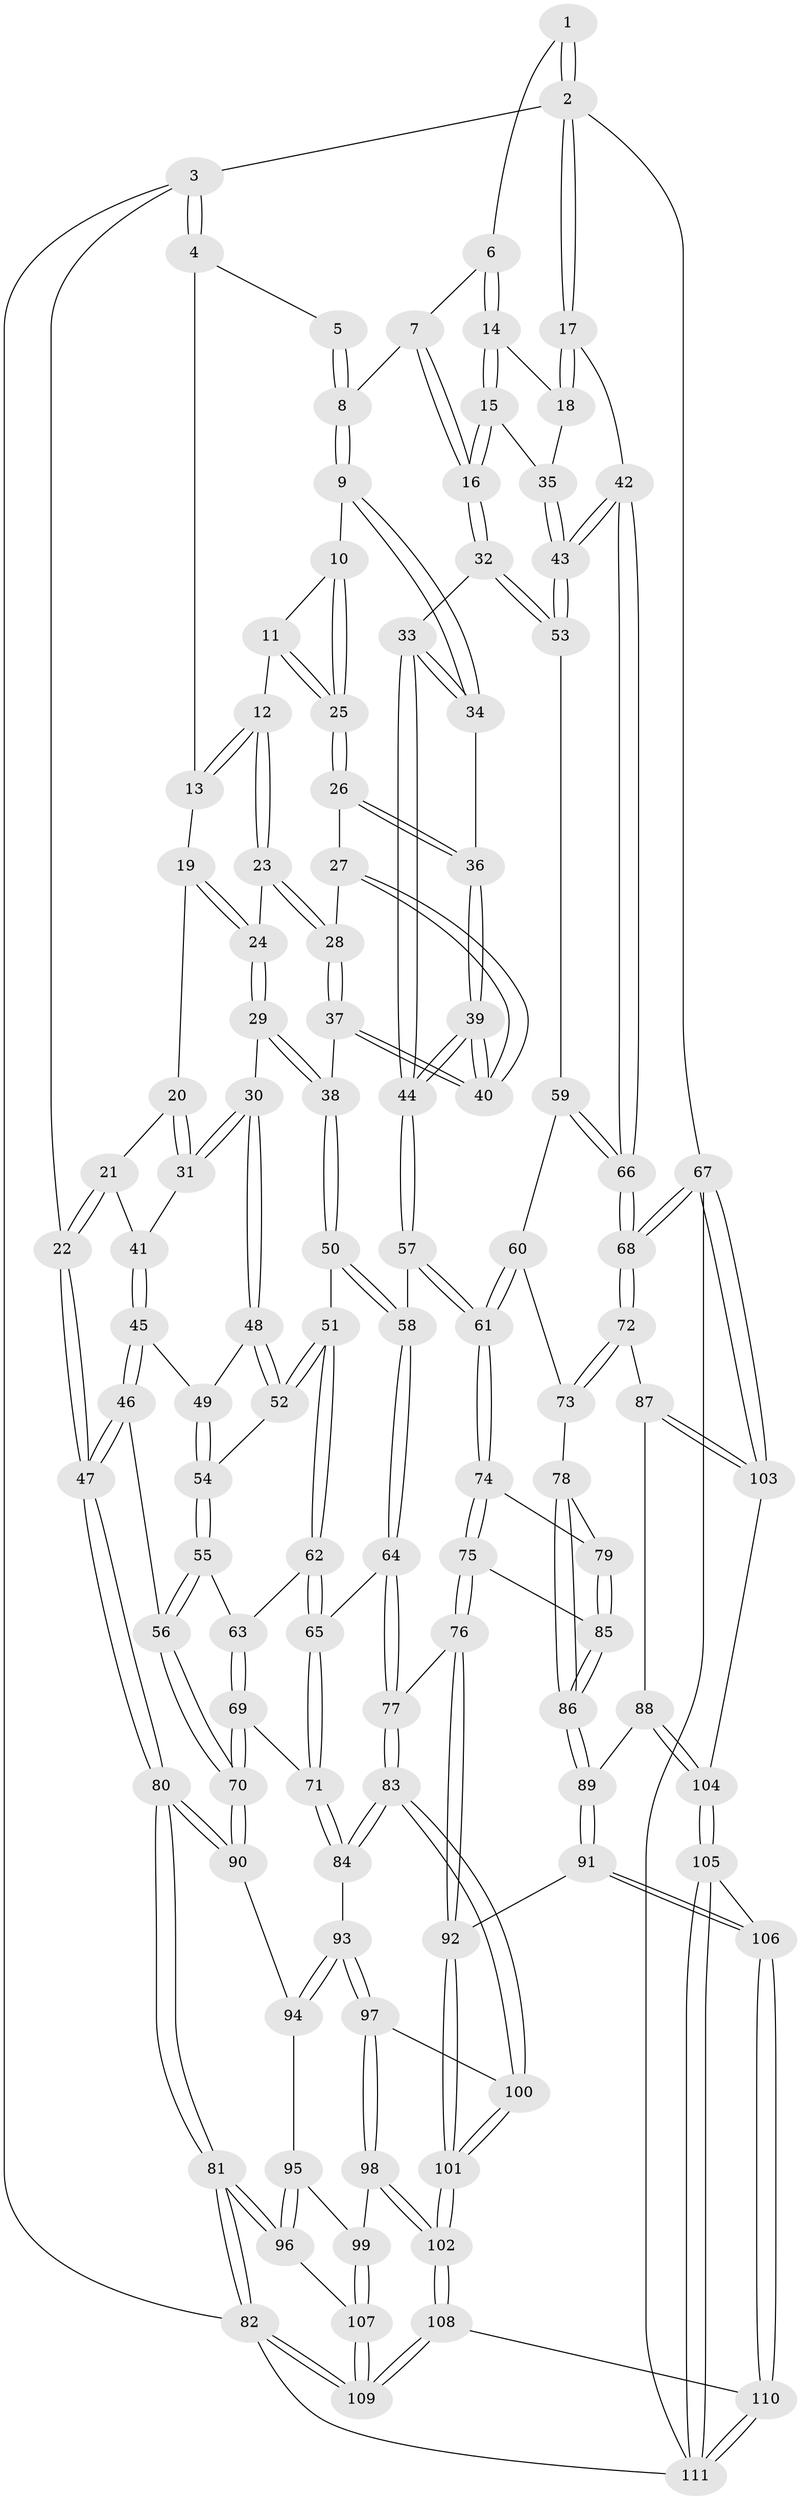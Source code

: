 // Generated by graph-tools (version 1.1) at 2025/11/02/27/25 16:11:52]
// undirected, 111 vertices, 274 edges
graph export_dot {
graph [start="1"]
  node [color=gray90,style=filled];
  1 [pos="+0.9010980280489129+0"];
  2 [pos="+1+0"];
  3 [pos="+0+0"];
  4 [pos="+0.3209644654916315+0"];
  5 [pos="+0.6968782243072201+0"];
  6 [pos="+0.8849841603768707+0.07278006785537347"];
  7 [pos="+0.779438515681969+0.0827362699968672"];
  8 [pos="+0.6831829939248248+0.06139468439380802"];
  9 [pos="+0.6682147576476297+0.0850083778106693"];
  10 [pos="+0.6660147656677288+0.08507843257019208"];
  11 [pos="+0.4647896840021281+0.06792858311262201"];
  12 [pos="+0.3857850085792517+0.01169377785413692"];
  13 [pos="+0.3347164601839738+0"];
  14 [pos="+0.894537690262357+0.08394936637083777"];
  15 [pos="+0.8673106106237763+0.2524402551338621"];
  16 [pos="+0.8551682553992009+0.2667801107854504"];
  17 [pos="+1+0.0412479860014017"];
  18 [pos="+1+0.10064637967239821"];
  19 [pos="+0.23838931034113509+0.07192336165988703"];
  20 [pos="+0.1833239045513911+0.11338093313793844"];
  21 [pos="+0.0029250839449645057+0.1377211983152052"];
  22 [pos="+0+0.0919184057495385"];
  23 [pos="+0.36769121354558115+0.19873722048885423"];
  24 [pos="+0.28225143496547594+0.21739228726333235"];
  25 [pos="+0.5001666156902413+0.1862829145794929"];
  26 [pos="+0.5009774681123171+0.20728973614632523"];
  27 [pos="+0.4710880748917671+0.22696532403853173"];
  28 [pos="+0.40493566065636794+0.24642096358363105"];
  29 [pos="+0.24244538563430315+0.2627164830447143"];
  30 [pos="+0.21166731559548588+0.27036506272680866"];
  31 [pos="+0.20266771536035952+0.26601139125633466"];
  32 [pos="+0.8279641412165292+0.31281861551003504"];
  33 [pos="+0.7555379134392769+0.28055996625630725"];
  34 [pos="+0.675243507446662+0.20522510815471187"];
  35 [pos="+0.9122337475338406+0.23537699685285102"];
  36 [pos="+0.5863684985554843+0.2476434628545159"];
  37 [pos="+0.3958162664105165+0.2935429221433853"];
  38 [pos="+0.35692618047949587+0.3395273873067118"];
  39 [pos="+0.5440038054336712+0.3787567139108248"];
  40 [pos="+0.5147274459671474+0.3534442024745877"];
  41 [pos="+0.17824149121694882+0.26642731493480337"];
  42 [pos="+1+0.2345470429143575"];
  43 [pos="+1+0.23472176634311115"];
  44 [pos="+0.5540175585143062+0.4271732016714873"];
  45 [pos="+0.07607579873116299+0.3393022083049429"];
  46 [pos="+0+0.3820489218929212"];
  47 [pos="+0+0.3729509459876902"];
  48 [pos="+0.2138138204158113+0.3507674231375881"];
  49 [pos="+0.12263040168739946+0.36350479048490686"];
  50 [pos="+0.3502279533902437+0.40092716191160466"];
  51 [pos="+0.3145947461136028+0.41518075103561014"];
  52 [pos="+0.2220058658117927+0.37746682682454297"];
  53 [pos="+0.8328620531873405+0.32611005403400156"];
  54 [pos="+0.17436421400201998+0.43071133742939116"];
  55 [pos="+0.16720312152918987+0.45082537226836"];
  56 [pos="+0.10268589725164917+0.5179121686800418"];
  57 [pos="+0.5525486267199141+0.43957507420257924"];
  58 [pos="+0.41762008028793474+0.4501980945552506"];
  59 [pos="+0.8399017807096746+0.35623968012603197"];
  60 [pos="+0.8204803233061297+0.41701782251957015"];
  61 [pos="+0.5686614586884954+0.46389567628426437"];
  62 [pos="+0.2810193496848069+0.4746317190688205"];
  63 [pos="+0.2746768928059187+0.47886335212513964"];
  64 [pos="+0.38458991944939197+0.5489293869639453"];
  65 [pos="+0.35116945000063393+0.5595938805952205"];
  66 [pos="+1+0.45895462096194"];
  67 [pos="+1+0.8744333271284037"];
  68 [pos="+1+0.6426860917176147"];
  69 [pos="+0.21472287460582093+0.5889807153254631"];
  70 [pos="+0.14570557146202104+0.5975230859867088"];
  71 [pos="+0.29151077267544806+0.616087893605815"];
  72 [pos="+0.9555429774366181+0.6481739623064569"];
  73 [pos="+0.8248311495668869+0.46499393153007024"];
  74 [pos="+0.5749946556132699+0.5007591499613955"];
  75 [pos="+0.549568184104769+0.5840197904858593"];
  76 [pos="+0.5189413353690847+0.6609459835468998"];
  77 [pos="+0.49526122802912464+0.6586715008366913"];
  78 [pos="+0.7275589783611405+0.5595013664562204"];
  79 [pos="+0.6225092029964835+0.522163293074679"];
  80 [pos="+0+0.745890014560207"];
  81 [pos="+0+0.9116042756906167"];
  82 [pos="+0+1"];
  83 [pos="+0.35558464561801667+0.7112434891341308"];
  84 [pos="+0.30556531000663323+0.6450151794738279"];
  85 [pos="+0.6691923156812908+0.6118721519000003"];
  86 [pos="+0.732495049336104+0.6554706141753537"];
  87 [pos="+0.8307521078698812+0.7364144695757348"];
  88 [pos="+0.7975259128388348+0.746142706135018"];
  89 [pos="+0.7529854750466296+0.7516655287645122"];
  90 [pos="+0.1361719242020941+0.6236305215229407"];
  91 [pos="+0.686867542355717+0.793134073647241"];
  92 [pos="+0.5704546856097396+0.7352122135021958"];
  93 [pos="+0.21022052246436845+0.7289812251021938"];
  94 [pos="+0.14083198244014083+0.6612575939845704"];
  95 [pos="+0.1254318841292285+0.693496738191095"];
  96 [pos="+0.019738765098983847+0.8427023903490718"];
  97 [pos="+0.2448449089202017+0.7865106658152279"];
  98 [pos="+0.22428569296080875+0.8226635137107919"];
  99 [pos="+0.17973946940483848+0.8439084293734077"];
  100 [pos="+0.33876000989337296+0.7549970435121145"];
  101 [pos="+0.4131055455538988+0.8794608989050405"];
  102 [pos="+0.395384120561998+1"];
  103 [pos="+0.9566525096323326+0.9052417304799557"];
  104 [pos="+0.8841218137176625+0.9710716286002585"];
  105 [pos="+0.8318018262334811+1"];
  106 [pos="+0.6858345037400606+0.8032604393354615"];
  107 [pos="+0.13991423087308594+0.8714348378471521"];
  108 [pos="+0.4123289264449817+1"];
  109 [pos="+0.2720410689585206+1"];
  110 [pos="+0.469175224687438+1"];
  111 [pos="+0.8246258784882523+1"];
  1 -- 2;
  1 -- 2;
  1 -- 6;
  2 -- 3;
  2 -- 17;
  2 -- 17;
  2 -- 67;
  3 -- 4;
  3 -- 4;
  3 -- 22;
  3 -- 82;
  4 -- 5;
  4 -- 13;
  5 -- 8;
  5 -- 8;
  6 -- 7;
  6 -- 14;
  6 -- 14;
  7 -- 8;
  7 -- 16;
  7 -- 16;
  8 -- 9;
  8 -- 9;
  9 -- 10;
  9 -- 34;
  9 -- 34;
  10 -- 11;
  10 -- 25;
  10 -- 25;
  11 -- 12;
  11 -- 25;
  11 -- 25;
  12 -- 13;
  12 -- 13;
  12 -- 23;
  12 -- 23;
  13 -- 19;
  14 -- 15;
  14 -- 15;
  14 -- 18;
  15 -- 16;
  15 -- 16;
  15 -- 35;
  16 -- 32;
  16 -- 32;
  17 -- 18;
  17 -- 18;
  17 -- 42;
  18 -- 35;
  19 -- 20;
  19 -- 24;
  19 -- 24;
  20 -- 21;
  20 -- 31;
  20 -- 31;
  21 -- 22;
  21 -- 22;
  21 -- 41;
  22 -- 47;
  22 -- 47;
  23 -- 24;
  23 -- 28;
  23 -- 28;
  24 -- 29;
  24 -- 29;
  25 -- 26;
  25 -- 26;
  26 -- 27;
  26 -- 36;
  26 -- 36;
  27 -- 28;
  27 -- 40;
  27 -- 40;
  28 -- 37;
  28 -- 37;
  29 -- 30;
  29 -- 38;
  29 -- 38;
  30 -- 31;
  30 -- 31;
  30 -- 48;
  30 -- 48;
  31 -- 41;
  32 -- 33;
  32 -- 53;
  32 -- 53;
  33 -- 34;
  33 -- 34;
  33 -- 44;
  33 -- 44;
  34 -- 36;
  35 -- 43;
  35 -- 43;
  36 -- 39;
  36 -- 39;
  37 -- 38;
  37 -- 40;
  37 -- 40;
  38 -- 50;
  38 -- 50;
  39 -- 40;
  39 -- 40;
  39 -- 44;
  39 -- 44;
  41 -- 45;
  41 -- 45;
  42 -- 43;
  42 -- 43;
  42 -- 66;
  42 -- 66;
  43 -- 53;
  43 -- 53;
  44 -- 57;
  44 -- 57;
  45 -- 46;
  45 -- 46;
  45 -- 49;
  46 -- 47;
  46 -- 47;
  46 -- 56;
  47 -- 80;
  47 -- 80;
  48 -- 49;
  48 -- 52;
  48 -- 52;
  49 -- 54;
  49 -- 54;
  50 -- 51;
  50 -- 58;
  50 -- 58;
  51 -- 52;
  51 -- 52;
  51 -- 62;
  51 -- 62;
  52 -- 54;
  53 -- 59;
  54 -- 55;
  54 -- 55;
  55 -- 56;
  55 -- 56;
  55 -- 63;
  56 -- 70;
  56 -- 70;
  57 -- 58;
  57 -- 61;
  57 -- 61;
  58 -- 64;
  58 -- 64;
  59 -- 60;
  59 -- 66;
  59 -- 66;
  60 -- 61;
  60 -- 61;
  60 -- 73;
  61 -- 74;
  61 -- 74;
  62 -- 63;
  62 -- 65;
  62 -- 65;
  63 -- 69;
  63 -- 69;
  64 -- 65;
  64 -- 77;
  64 -- 77;
  65 -- 71;
  65 -- 71;
  66 -- 68;
  66 -- 68;
  67 -- 68;
  67 -- 68;
  67 -- 103;
  67 -- 103;
  67 -- 111;
  68 -- 72;
  68 -- 72;
  69 -- 70;
  69 -- 70;
  69 -- 71;
  70 -- 90;
  70 -- 90;
  71 -- 84;
  71 -- 84;
  72 -- 73;
  72 -- 73;
  72 -- 87;
  73 -- 78;
  74 -- 75;
  74 -- 75;
  74 -- 79;
  75 -- 76;
  75 -- 76;
  75 -- 85;
  76 -- 77;
  76 -- 92;
  76 -- 92;
  77 -- 83;
  77 -- 83;
  78 -- 79;
  78 -- 86;
  78 -- 86;
  79 -- 85;
  79 -- 85;
  80 -- 81;
  80 -- 81;
  80 -- 90;
  80 -- 90;
  81 -- 82;
  81 -- 82;
  81 -- 96;
  81 -- 96;
  82 -- 109;
  82 -- 109;
  82 -- 111;
  83 -- 84;
  83 -- 84;
  83 -- 100;
  83 -- 100;
  84 -- 93;
  85 -- 86;
  85 -- 86;
  86 -- 89;
  86 -- 89;
  87 -- 88;
  87 -- 103;
  87 -- 103;
  88 -- 89;
  88 -- 104;
  88 -- 104;
  89 -- 91;
  89 -- 91;
  90 -- 94;
  91 -- 92;
  91 -- 106;
  91 -- 106;
  92 -- 101;
  92 -- 101;
  93 -- 94;
  93 -- 94;
  93 -- 97;
  93 -- 97;
  94 -- 95;
  95 -- 96;
  95 -- 96;
  95 -- 99;
  96 -- 107;
  97 -- 98;
  97 -- 98;
  97 -- 100;
  98 -- 99;
  98 -- 102;
  98 -- 102;
  99 -- 107;
  99 -- 107;
  100 -- 101;
  100 -- 101;
  101 -- 102;
  101 -- 102;
  102 -- 108;
  102 -- 108;
  103 -- 104;
  104 -- 105;
  104 -- 105;
  105 -- 106;
  105 -- 111;
  105 -- 111;
  106 -- 110;
  106 -- 110;
  107 -- 109;
  107 -- 109;
  108 -- 109;
  108 -- 109;
  108 -- 110;
  110 -- 111;
  110 -- 111;
}
